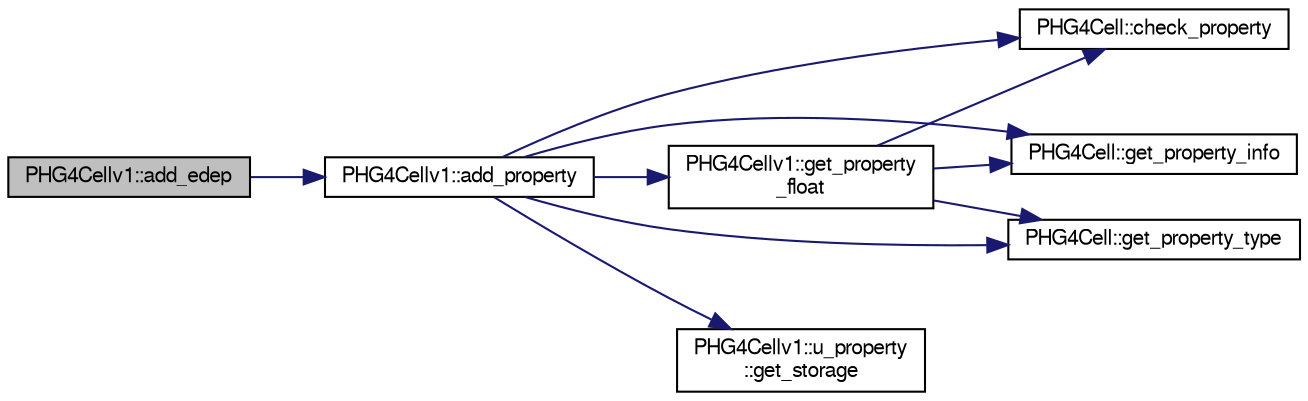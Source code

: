 digraph "PHG4Cellv1::add_edep"
{
  bgcolor="transparent";
  edge [fontname="FreeSans",fontsize="10",labelfontname="FreeSans",labelfontsize="10"];
  node [fontname="FreeSans",fontsize="10",shape=record];
  rankdir="LR";
  Node1 [label="PHG4Cellv1::add_edep",height=0.2,width=0.4,color="black", fillcolor="grey75", style="filled" fontcolor="black"];
  Node1 -> Node2 [color="midnightblue",fontsize="10",style="solid",fontname="FreeSans"];
  Node2 [label="PHG4Cellv1::add_property",height=0.2,width=0.4,color="black",URL="$de/d5e/classPHG4Cellv1.html#a29367654f4de8a3c3f0b1936030efa00"];
  Node2 -> Node3 [color="midnightblue",fontsize="10",style="solid",fontname="FreeSans"];
  Node3 [label="PHG4Cell::check_property",height=0.2,width=0.4,color="black",URL="$dc/dfe/classPHG4Cell.html#a662d88c74fbd5dc06d8dd9aac168210b"];
  Node2 -> Node4 [color="midnightblue",fontsize="10",style="solid",fontname="FreeSans"];
  Node4 [label="PHG4Cell::get_property_info",height=0.2,width=0.4,color="black",URL="$dc/dfe/classPHG4Cell.html#a42e05d988a7b10a3011cbb29ccc873cd"];
  Node2 -> Node5 [color="midnightblue",fontsize="10",style="solid",fontname="FreeSans"];
  Node5 [label="PHG4Cell::get_property_type",height=0.2,width=0.4,color="black",URL="$dc/dfe/classPHG4Cell.html#a2d7f4192e24268528db85e3f89e9bc6d"];
  Node2 -> Node6 [color="midnightblue",fontsize="10",style="solid",fontname="FreeSans"];
  Node6 [label="PHG4Cellv1::get_property\l_float",height=0.2,width=0.4,color="black",URL="$de/d5e/classPHG4Cellv1.html#a8c51fc772173796ddf4f4d0d7bf85fef"];
  Node6 -> Node3 [color="midnightblue",fontsize="10",style="solid",fontname="FreeSans"];
  Node6 -> Node4 [color="midnightblue",fontsize="10",style="solid",fontname="FreeSans"];
  Node6 -> Node5 [color="midnightblue",fontsize="10",style="solid",fontname="FreeSans"];
  Node2 -> Node7 [color="midnightblue",fontsize="10",style="solid",fontname="FreeSans"];
  Node7 [label="PHG4Cellv1::u_property\l::get_storage",height=0.2,width=0.4,color="black",URL="$df/d43/unionPHG4Cellv1_1_1u__property.html#ae23df19604c0d2332c479f4014145eaa"];
}
